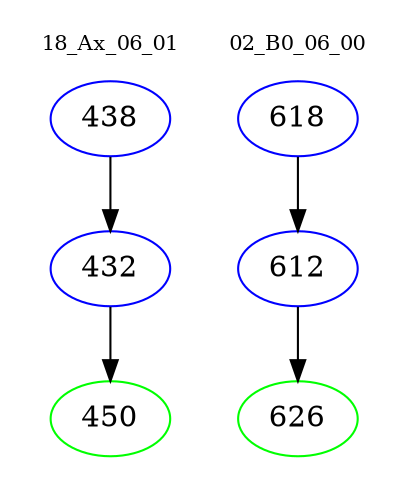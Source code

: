 digraph{
subgraph cluster_0 {
color = white
label = "18_Ax_06_01";
fontsize=10;
T0_438 [label="438", color="blue"]
T0_438 -> T0_432 [color="black"]
T0_432 [label="432", color="blue"]
T0_432 -> T0_450 [color="black"]
T0_450 [label="450", color="green"]
}
subgraph cluster_1 {
color = white
label = "02_B0_06_00";
fontsize=10;
T1_618 [label="618", color="blue"]
T1_618 -> T1_612 [color="black"]
T1_612 [label="612", color="blue"]
T1_612 -> T1_626 [color="black"]
T1_626 [label="626", color="green"]
}
}
